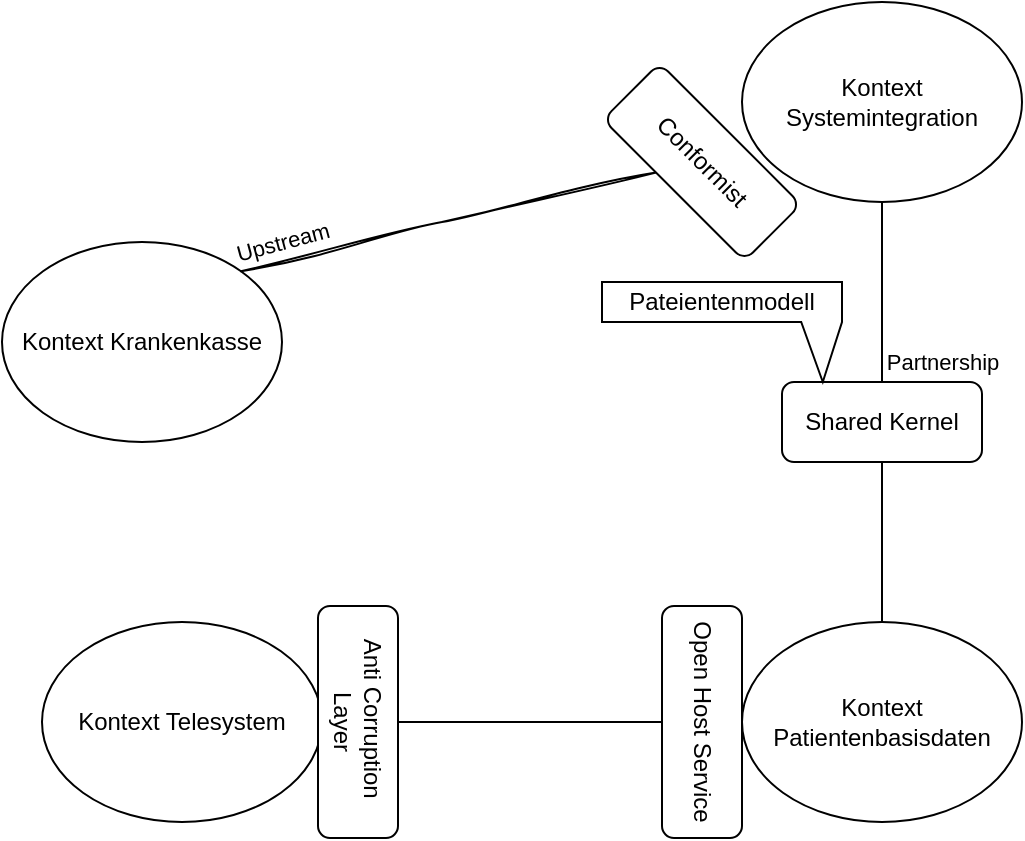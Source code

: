 <mxfile version="24.8.6">
  <diagram name="Page-1" id="Fy_7K-hMt3qGImUwKHeO">
    <mxGraphModel dx="591" dy="1091" grid="1" gridSize="10" guides="1" tooltips="1" connect="1" arrows="1" fold="1" page="1" pageScale="1" pageWidth="827" pageHeight="1169" math="0" shadow="0">
      <root>
        <mxCell id="0" />
        <mxCell id="1" parent="0" />
        <mxCell id="UvuRIAZvoETlAp1kdMNr-2" value="Kontext Krankenkasse" style="ellipse;whiteSpace=wrap;html=1;" vertex="1" parent="1">
          <mxGeometry x="50" y="390" width="140" height="100" as="geometry" />
        </mxCell>
        <mxCell id="UvuRIAZvoETlAp1kdMNr-10" style="edgeStyle=orthogonalEdgeStyle;rounded=0;orthogonalLoop=1;jettySize=auto;html=1;endArrow=none;endFill=0;" edge="1" parent="1" source="UvuRIAZvoETlAp1kdMNr-3" target="UvuRIAZvoETlAp1kdMNr-9">
          <mxGeometry relative="1" as="geometry" />
        </mxCell>
        <mxCell id="UvuRIAZvoETlAp1kdMNr-12" value="Partnership" style="edgeLabel;html=1;align=center;verticalAlign=middle;resizable=0;points=[];" vertex="1" connectable="0" parent="UvuRIAZvoETlAp1kdMNr-10">
          <mxGeometry x="0.6" y="1" relative="1" as="geometry">
            <mxPoint x="29" y="8" as="offset" />
          </mxGeometry>
        </mxCell>
        <mxCell id="UvuRIAZvoETlAp1kdMNr-3" value="Kontext Systemintegration" style="ellipse;whiteSpace=wrap;html=1;" vertex="1" parent="1">
          <mxGeometry x="420" y="270" width="140" height="100" as="geometry" />
        </mxCell>
        <mxCell id="UvuRIAZvoETlAp1kdMNr-4" value="Kontext Patientenbasisdaten" style="ellipse;whiteSpace=wrap;html=1;" vertex="1" parent="1">
          <mxGeometry x="420" y="580" width="140" height="100" as="geometry" />
        </mxCell>
        <mxCell id="UvuRIAZvoETlAp1kdMNr-15" style="edgeStyle=orthogonalEdgeStyle;rounded=0;orthogonalLoop=1;jettySize=auto;html=1;endArrow=none;endFill=0;exitX=0.5;exitY=0;exitDx=0;exitDy=0;" edge="1" parent="1" source="UvuRIAZvoETlAp1kdMNr-16" target="UvuRIAZvoETlAp1kdMNr-14">
          <mxGeometry relative="1" as="geometry">
            <mxPoint x="280" y="590" as="sourcePoint" />
          </mxGeometry>
        </mxCell>
        <mxCell id="UvuRIAZvoETlAp1kdMNr-5" value="Kontext Telesystem" style="ellipse;whiteSpace=wrap;html=1;" vertex="1" parent="1">
          <mxGeometry x="70" y="580" width="140" height="100" as="geometry" />
        </mxCell>
        <mxCell id="UvuRIAZvoETlAp1kdMNr-7" style="rounded=0;orthogonalLoop=1;jettySize=auto;html=1;entryX=1;entryY=0;entryDx=0;entryDy=0;sketch=1;curveFitting=1;jiggle=2;endArrow=none;endFill=0;" edge="1" parent="1" source="UvuRIAZvoETlAp1kdMNr-6" target="UvuRIAZvoETlAp1kdMNr-2">
          <mxGeometry relative="1" as="geometry">
            <Array as="points">
              <mxPoint x="270" y="380" />
            </Array>
          </mxGeometry>
        </mxCell>
        <mxCell id="UvuRIAZvoETlAp1kdMNr-8" value="Upstream" style="edgeLabel;html=1;align=center;verticalAlign=middle;resizable=0;points=[];rotation=-15;" vertex="1" connectable="0" parent="UvuRIAZvoETlAp1kdMNr-7">
          <mxGeometry x="-0.073" y="1" relative="1" as="geometry">
            <mxPoint x="-91" y="11" as="offset" />
          </mxGeometry>
        </mxCell>
        <mxCell id="UvuRIAZvoETlAp1kdMNr-6" value="Conformist" style="rounded=1;whiteSpace=wrap;html=1;rotation=45;" vertex="1" parent="1">
          <mxGeometry x="350" y="330" width="100" height="40" as="geometry" />
        </mxCell>
        <mxCell id="UvuRIAZvoETlAp1kdMNr-11" style="edgeStyle=orthogonalEdgeStyle;rounded=0;orthogonalLoop=1;jettySize=auto;html=1;endArrow=none;endFill=0;" edge="1" parent="1" source="UvuRIAZvoETlAp1kdMNr-9" target="UvuRIAZvoETlAp1kdMNr-4">
          <mxGeometry relative="1" as="geometry" />
        </mxCell>
        <mxCell id="UvuRIAZvoETlAp1kdMNr-9" value="Shared Kernel" style="rounded=1;whiteSpace=wrap;html=1;rotation=0;" vertex="1" parent="1">
          <mxGeometry x="440" y="460" width="100" height="40" as="geometry" />
        </mxCell>
        <mxCell id="UvuRIAZvoETlAp1kdMNr-13" value="Pateientenmodell" style="shape=callout;whiteSpace=wrap;html=1;perimeter=calloutPerimeter;base=70;position2=0.92;size=30;position=0.83;" vertex="1" parent="1">
          <mxGeometry x="350" y="410" width="120" height="50" as="geometry" />
        </mxCell>
        <mxCell id="UvuRIAZvoETlAp1kdMNr-14" value="Open Host Service" style="rounded=1;whiteSpace=wrap;html=1;rotation=90;" vertex="1" parent="1">
          <mxGeometry x="342" y="610" width="116" height="40" as="geometry" />
        </mxCell>
        <mxCell id="UvuRIAZvoETlAp1kdMNr-16" value="Anti Corruption&amp;nbsp;&lt;div&gt;Layer&lt;/div&gt;" style="rounded=1;whiteSpace=wrap;html=1;rotation=90;" vertex="1" parent="1">
          <mxGeometry x="170" y="610" width="116" height="40" as="geometry" />
        </mxCell>
      </root>
    </mxGraphModel>
  </diagram>
</mxfile>
